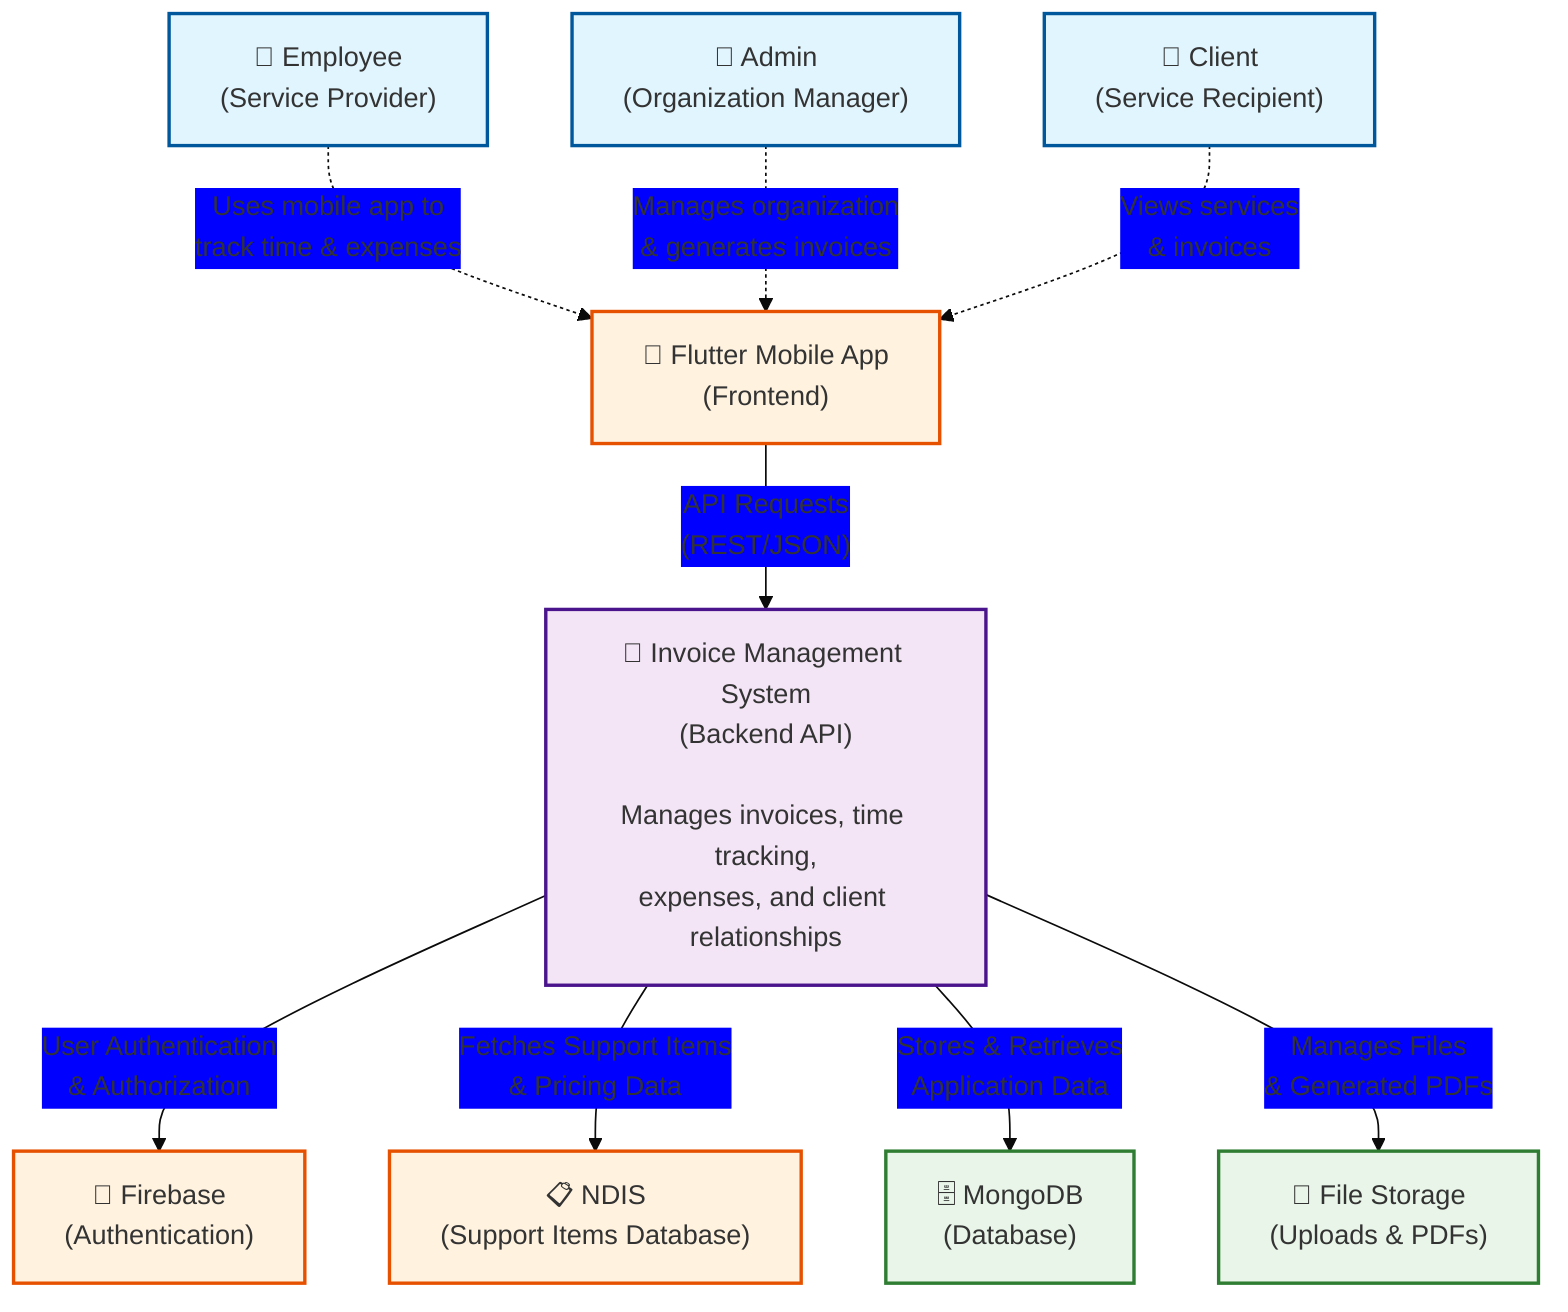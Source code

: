 %%{init: {'theme':'base', 'themeVariables': { 'primaryColor': '#ff0000'}}}%%
%% C4 Context Diagram - Invoice Management System
%% Created: 2025-01-19
%% Shows the system boundary and external actors

flowchart TB
    %% External Actors
    Employee["👤 Employee<br/>(Service Provider)"]
    Admin["👤 Admin<br/>(Organization Manager)"]
    Client["👤 Client<br/>(Service Recipient)"]
    
    %% External Systems
    Firebase["🔐 Firebase<br/>(Authentication)"]
    NDIS["📋 NDIS<br/>(Support Items Database)"]
    Mobile["📱 Flutter Mobile App<br/>(Frontend)"]
    
    %% Main System
    InvoiceSystem["💼 Invoice Management System<br/>(Backend API)<br/><br/>Manages invoices, time tracking,<br/>expenses, and client relationships"]
    
    %% Database
    MongoDB["🗄️ MongoDB<br/>(Database)"]
    FileStorage["📁 File Storage<br/>(Uploads & PDFs)"]
    
    %% Relationships
    Employee -.->|"Uses mobile app to<br/>track time & expenses"| Mobile
    Admin -.->|"Manages organization<br/>& generates invoices"| Mobile
    Client -.->|"Views services<br/>& invoices"| Mobile
    
    Mobile -->|"API Requests<br/>(REST/JSON)"| InvoiceSystem
    
    InvoiceSystem -->|"User Authentication<br/>& Authorization"| Firebase
    InvoiceSystem -->|"Fetches Support Items<br/>& Pricing Data"| NDIS
    
    InvoiceSystem -->|"Stores & Retrieves<br/>Application Data"| MongoDB
    InvoiceSystem -->|"Manages Files<br/>& Generated PDFs"| FileStorage
    
    %% Styling
    classDef person fill:#e1f5fe,stroke:#01579b,stroke-width:2px
    classDef system fill:#f3e5f5,stroke:#4a148c,stroke-width:2px
    classDef external fill:#fff3e0,stroke:#e65100,stroke-width:2px
    classDef database fill:#e8f5e8,stroke:#2e7d32,stroke-width:2px
    
    class Employee,Admin,Client person
    class InvoiceSystem system
    class Firebase,NDIS,Mobile external
    class MongoDB,FileStorage database